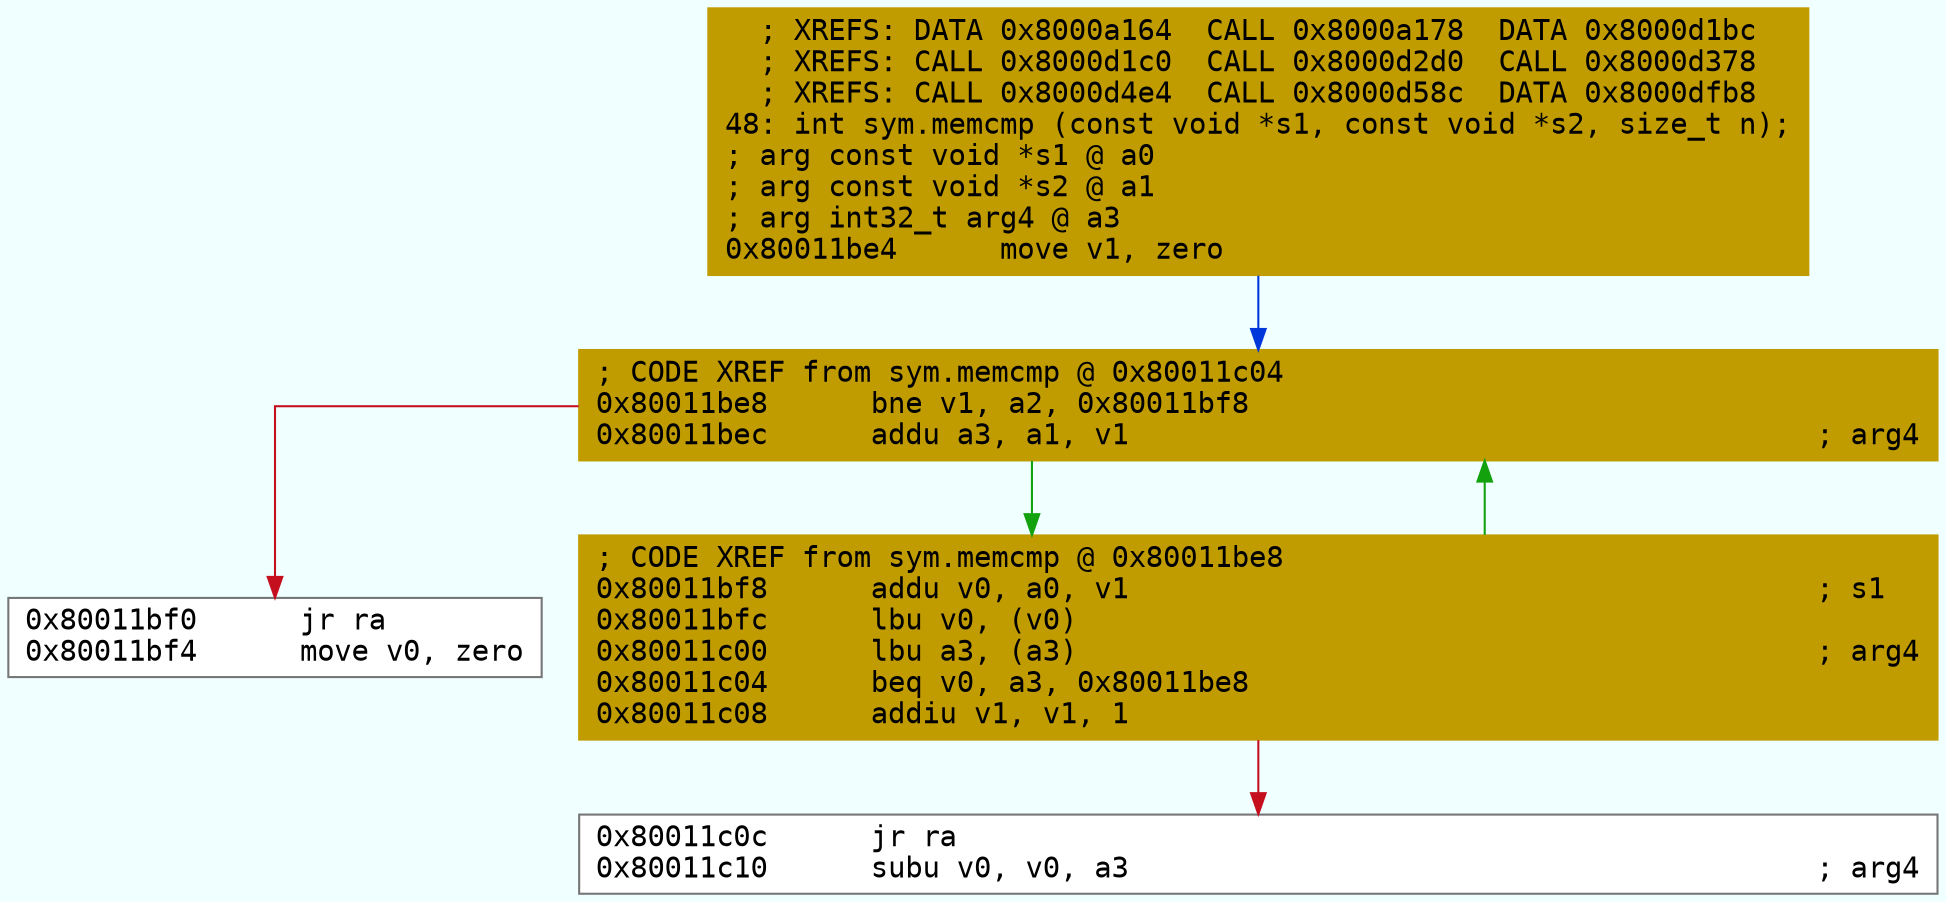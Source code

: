 digraph code {
	graph [bgcolor=azure fontsize=8 fontname="Courier" splines="ortho"];
	node [fillcolor=gray style=filled shape=box];
	edge [arrowhead="normal"];
	"0x80011be4" [URL="sym.memcmp/0x80011be4", fillcolor="#c19c00",color="#c19c00", fontname="Courier",label="  ; XREFS: DATA 0x8000a164  CALL 0x8000a178  DATA 0x8000d1bc  \l  ; XREFS: CALL 0x8000d1c0  CALL 0x8000d2d0  CALL 0x8000d378  \l  ; XREFS: CALL 0x8000d4e4  CALL 0x8000d58c  DATA 0x8000dfb8  \l48: int sym.memcmp (const void *s1, const void *s2, size_t n);\l; arg const void *s1 @ a0\l; arg const void *s2 @ a1\l; arg int32_t arg4 @ a3\l0x80011be4      move v1, zero\l"]
	"0x80011be8" [URL="sym.memcmp/0x80011be8", fillcolor="#c19c00",color="#c19c00", fontname="Courier",label="; CODE XREF from sym.memcmp @ 0x80011c04\l0x80011be8      bne v1, a2, 0x80011bf8\l0x80011bec      addu a3, a1, v1                                        ; arg4\l"]
	"0x80011bf0" [URL="sym.memcmp/0x80011bf0", fillcolor="white",color="#767676", fontname="Courier",label="0x80011bf0      jr ra\l0x80011bf4      move v0, zero\l"]
	"0x80011bf8" [URL="sym.memcmp/0x80011bf8", fillcolor="#c19c00",color="#c19c00", fontname="Courier",label="; CODE XREF from sym.memcmp @ 0x80011be8\l0x80011bf8      addu v0, a0, v1                                        ; s1\l0x80011bfc      lbu v0, (v0)\l0x80011c00      lbu a3, (a3)                                           ; arg4\l0x80011c04      beq v0, a3, 0x80011be8\l0x80011c08      addiu v1, v1, 1\l"]
	"0x80011c0c" [URL="sym.memcmp/0x80011c0c", fillcolor="white",color="#767676", fontname="Courier",label="0x80011c0c      jr ra\l0x80011c10      subu v0, v0, a3                                        ; arg4\l"]
        "0x80011be4" -> "0x80011be8" [color="#0037da"];
        "0x80011be8" -> "0x80011bf8" [color="#13a10e"];
        "0x80011be8" -> "0x80011bf0" [color="#c50f1f"];
        "0x80011bf8" -> "0x80011be8" [color="#13a10e"];
        "0x80011bf8" -> "0x80011c0c" [color="#c50f1f"];
}
